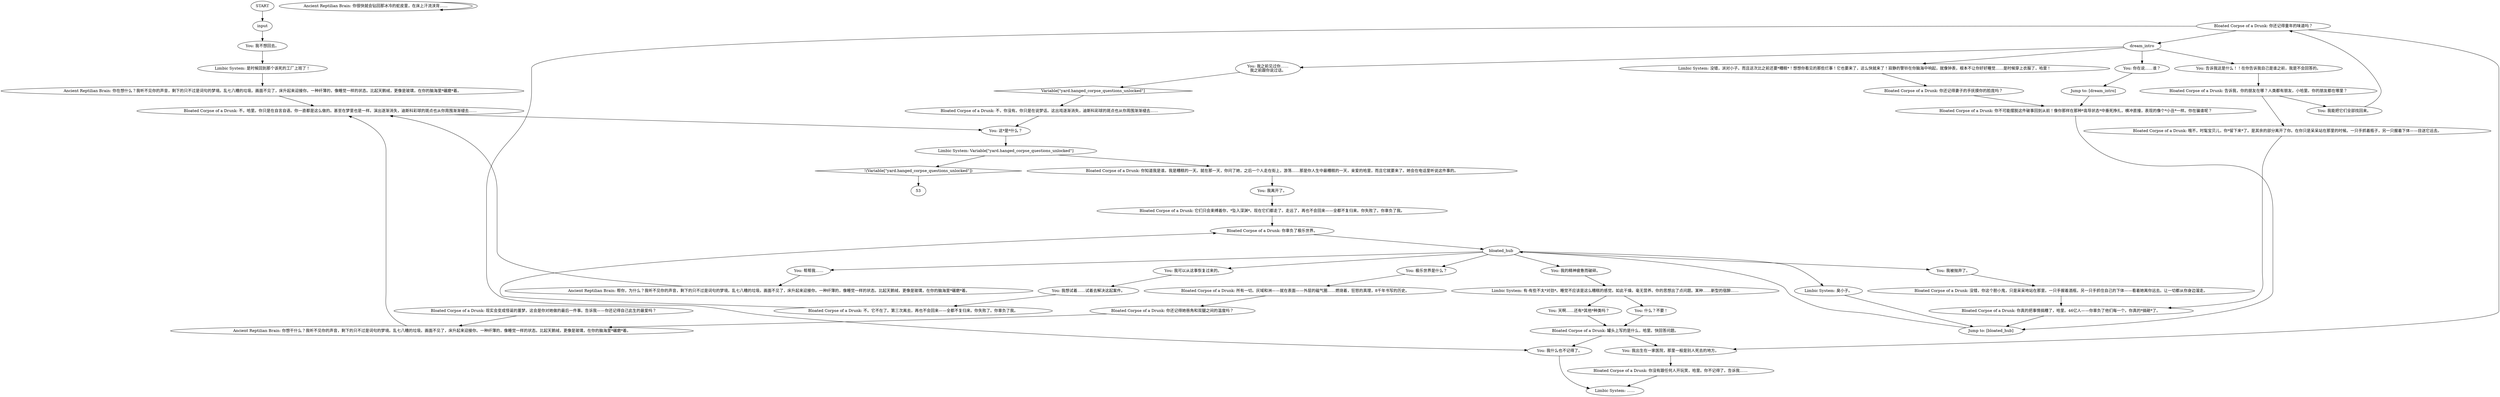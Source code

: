 # WHIRLING F2 / DREAM 2 HANGED MAN
# 1. You have a conversation with the hanged man dressed in your disco outfit.
#2. You find out that you have failed Elysium.
#THE CORRECT VERSION
# ==================================================
digraph G {
	  0 [label="START"];
	  1 [label="input"];
	  2 [label="You: 我出生在一家医院，那里一般是别人死去的地方。"];
	  3 [label="You: 告诉我这是什么！！在你告诉我自己是谁之前，我是不会回答的。"];
	  4 [label="You: 什么？不要！"];
	  5 [label="You: 极乐世界是什么？"];
	  6 [label="Bloated Corpse of a Drunk: 你没有跟任何人开玩笑，哈里。你不记得了。告诉我……"];
	  7 [label="You: 我的精神疲惫而破碎。"];
	  8 [label="You: 我能把它们全部找回来。"];
	  9 [label="You: 我什么也不记得了。"];
	  10 [label="You: 天啊……还有*其他*种类吗？"];
	  11 [label="Jump to: [bloated_hub]"];
	  12 [label="You: 帮帮我……"];
	  13 [label="bloated_hub"];
	  14 [label="Bloated Corpse of a Drunk: 没错，你这个胆小鬼，只是呆呆地站在那里。一只手握着酒瓶，另一只手抓住自己的下体——看着她离你远去。让一切都从你身边溜走。"];
	  15 [label="Bloated Corpse of a Drunk: 所有一切。灰域和洲——就在表面——外层的磁气圈……燃烧着，狂怒的真理，8千年书写的历史。"];
	  16 [label="Ancient Reptilian Brain: 帮你，为什么？我听不见你的声音，剩下的只不过是词句的梦境。乱七八糟的垃圾。画面不见了，床升起来迎接你。一种纤薄的，像睡觉一样的状态。比起天鹅绒，更像是玻璃，在你的脑海里*碾磨*着。"];
	  17 [label="Bloated Corpse of a Drunk: 你辜负了极乐世界。"];
	  18 [label="Bloated Corpse of a Drunk: 现实会变成怪诞的噩梦。这会是你对她做的最后一件事。告诉我——你还记得自己此生的最爱吗？"];
	  19 [label="You: 我离开了。"];
	  20 [label="You: 我之前见过你……\n我之前跟你说过话。"];
	  21 [label="Limbic System: 臭小子。"];
	  22 [label="Ancient Reptilian Brain: 你很快就会钻回那冰冷的蛇皮里，在床上汗流浃背……"];
	  23 [label="You: 这*是*什么？"];
	  24 [label="dream_intro"];
	  25 [label="Bloated Corpse of a Drunk: 你不可能摆脱这件破事回到从前！像你那样在那种*高导状态*中垂死挣扎，横冲直撞，表现的像个*小丑*一样。你在骗谁呢？"];
	  26 [label="You: 我想试着……试着去解决这起案件。"];
	  27 [label="You: 我可以从这事恢复过来的。"];
	  28 [label="You: 我被抛弃了。"];
	  29 [label="You: 你在说……谁？"];
	  30 [label="Limbic System: 没错，派对小子。而且这次比之前还要*糟糕*！想想你看见的那些烂事！它也要来了，这么快就来了！寂静的警铃在你脑海中响起，就像钟表，根本不让你好好睡觉……是时候穿上衣服了，哈里！"];
	  31 [label="Bloated Corpse of a Drunk: 罐头上写的是什么，哈里。快回答问题。"];
	  32 [label="Limbic System: Variable[\"yard.hanged_corpse_questions_unlocked\"]"];
	  33 [label="Variable[\"yard.hanged_corpse_questions_unlocked\"]", shape=diamond];
	  34 [label="!(Variable[\"yard.hanged_corpse_questions_unlocked\"])", shape=diamond];
	  35 [label="Bloated Corpse of a Drunk: 你知道我是谁。我是糟糕的一天。就在那一天，你问了她，之后一个人走在街上，游荡……那是你人生中最糟糕的一天，亲爱的哈里，而且它就要来了。她会在电话里听说这件事的。"];
	  36 [label="Bloated Corpse of a Drunk: 告诉我，你的朋友在哪？人类都有朋友，小哈里。你的朋友都在哪里？"];
	  37 [label="Bloated Corpse of a Drunk: 你真的把事情搞糟了，哈里。46亿人——你辜负了他们每一个。你真的*搞砸*了。"];
	  38 [label="Bloated Corpse of a Drunk: 你还记得她唇角和双腿之间的温度吗？"];
	  39 [label="Jump to: [dream_intro]"];
	  40 [label="Ancient Reptilian Brain: 你想干什么？我听不见你的声音，剩下的只不过是词句的梦境。乱七八糟的垃圾。画面不见了，床升起来迎接你。一种纤薄的，像睡觉一样的状态。比起天鹅绒，更像是玻璃，在你的脑海里*碾磨*着。"];
	  41 [label="Bloated Corpse of a Drunk: 不。它不在了。第三次离去，再也不会回来——全都不复归来。你失败了。你辜负了我。"];
	  42 [label="Bloated Corpse of a Drunk: 你还记得童年的味道吗？"];
	  43 [label="You: 我不想回去。"];
	  44 [label="Bloated Corpse of a Drunk: 哦不，时髦宝贝儿，你*留下来*了。是其余的部分离开了你。在你只是呆呆站在那里的时候。一只手抓着瓶子，另一只握着下体——目送它远去。"];
	  45 [label="Bloated Corpse of a Drunk: 它们只会束缚着你，*坠入深渊*。现在它们都走了。走远了，再也不会回来——全都不复归来。你失败了。你辜负了我。"];
	  46 [label="Limbic System: 是时候回到那个该死的工厂上班了！"];
	  47 [label="Bloated Corpse of a Drunk: 你还记得妻子的手抚摸你的脸庞吗？"];
	  48 [label="Limbic System: ……"];
	  49 [label="Ancient Reptilian Brain: 你在想什么？我听不见你的声音，剩下的只不过是词句的梦境。乱七八糟的垃圾。画面不见了，床升起来迎接你。一种纤薄的，像睡觉一样的状态。比起天鹅绒，更像是玻璃，在你的脑海里*碾磨*着。"];
	  50 [label="Limbic System: 有-有些不太*对劲*。睡觉不应该是这么糟糕的感觉。如此干燥。毫无营养。你的思想出了点问题。某种……新型的宿醉……"];
	  51 [label="Bloated Corpse of a Drunk: 不，哈里。你只是在自言自语。你一直都是这么做的。甚至在梦里也是一样。演出逐渐消失，迪斯科彩球的斑点也从你周围渐渐褪去……"];
	  52 [label="Bloated Corpse of a Drunk: 不，你没有。你只是在说梦话。这出戏逐渐消失，迪斯科彩球的斑点也从你周围渐渐褪去……"];
	  0 -> 1
	  1 -> 43
	  2 -> 6
	  3 -> 36
	  4 -> 31
	  5 -> 15
	  6 -> 48
	  7 -> 50
	  8 -> 42
	  9 -> 48
	  10 -> 31
	  11 -> 13
	  12 -> 16
	  13 -> 5
	  13 -> 7
	  13 -> 12
	  13 -> 21
	  13 -> 27
	  13 -> 28
	  14 -> 37
	  15 -> 38
	  16 -> 51
	  17 -> 13
	  18 -> 40
	  19 -> 45
	  20 -> 33
	  21 -> 11
	  22 -> 22
	  23 -> 32
	  24 -> 3
	  24 -> 20
	  24 -> 29
	  24 -> 30
	  25 -> 11
	  26 -> 41
	  27 -> 26
	  28 -> 14
	  29 -> 39
	  30 -> 47
	  31 -> 9
	  31 -> 2
	  32 -> 34
	  32 -> 35
	  33 -> 52
	  34 -> 53
	  35 -> 19
	  36 -> 8
	  36 -> 44
	  37 -> 11
	  38 -> 40
	  39 -> 25
	  40 -> 51
	  41 -> 17
	  42 -> 24
	  42 -> 9
	  42 -> 2
	  43 -> 46
	  44 -> 37
	  45 -> 17
	  46 -> 49
	  47 -> 25
	  49 -> 51
	  50 -> 10
	  50 -> 4
	  51 -> 23
	  52 -> 23
}

